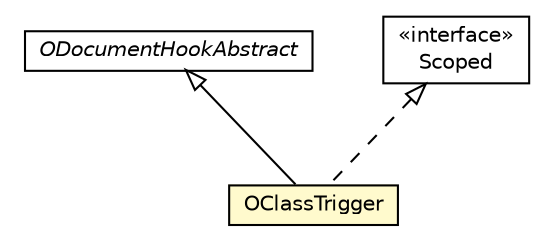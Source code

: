 #!/usr/local/bin/dot
#
# Class diagram 
# Generated by UMLGraph version R5_6-24-gf6e263 (http://www.umlgraph.org/)
#

digraph G {
	edge [fontname="Helvetica",fontsize=10,labelfontname="Helvetica",labelfontsize=10];
	node [fontname="Helvetica",fontsize=10,shape=plaintext];
	nodesep=0.25;
	ranksep=0.5;
	// com.orientechnologies.orient.core.db.record.OClassTrigger
	c880219 [label=<<table title="com.orientechnologies.orient.core.db.record.OClassTrigger" border="0" cellborder="1" cellspacing="0" cellpadding="2" port="p" bgcolor="lemonChiffon" href="./OClassTrigger.html">
		<tr><td><table border="0" cellspacing="0" cellpadding="1">
<tr><td align="center" balign="center"> OClassTrigger </td></tr>
		</table></td></tr>
		</table>>, URL="./OClassTrigger.html", fontname="Helvetica", fontcolor="black", fontsize=10.0];
	// com.orientechnologies.orient.core.hook.ODocumentHookAbstract
	c880424 [label=<<table title="com.orientechnologies.orient.core.hook.ODocumentHookAbstract" border="0" cellborder="1" cellspacing="0" cellpadding="2" port="p" href="../../hook/ODocumentHookAbstract.html">
		<tr><td><table border="0" cellspacing="0" cellpadding="1">
<tr><td align="center" balign="center"><font face="Helvetica-Oblique"> ODocumentHookAbstract </font></td></tr>
		</table></td></tr>
		</table>>, URL="../../hook/ODocumentHookAbstract.html", fontname="Helvetica", fontcolor="black", fontsize=10.0];
	// com.orientechnologies.orient.core.hook.ORecordHook.Scoped
	c880431 [label=<<table title="com.orientechnologies.orient.core.hook.ORecordHook.Scoped" border="0" cellborder="1" cellspacing="0" cellpadding="2" port="p" href="../../hook/ORecordHook.Scoped.html">
		<tr><td><table border="0" cellspacing="0" cellpadding="1">
<tr><td align="center" balign="center"> &#171;interface&#187; </td></tr>
<tr><td align="center" balign="center"> Scoped </td></tr>
		</table></td></tr>
		</table>>, URL="../../hook/ORecordHook.Scoped.html", fontname="Helvetica", fontcolor="black", fontsize=10.0];
	//com.orientechnologies.orient.core.db.record.OClassTrigger extends com.orientechnologies.orient.core.hook.ODocumentHookAbstract
	c880424:p -> c880219:p [dir=back,arrowtail=empty];
	//com.orientechnologies.orient.core.db.record.OClassTrigger implements com.orientechnologies.orient.core.hook.ORecordHook.Scoped
	c880431:p -> c880219:p [dir=back,arrowtail=empty,style=dashed];
}

